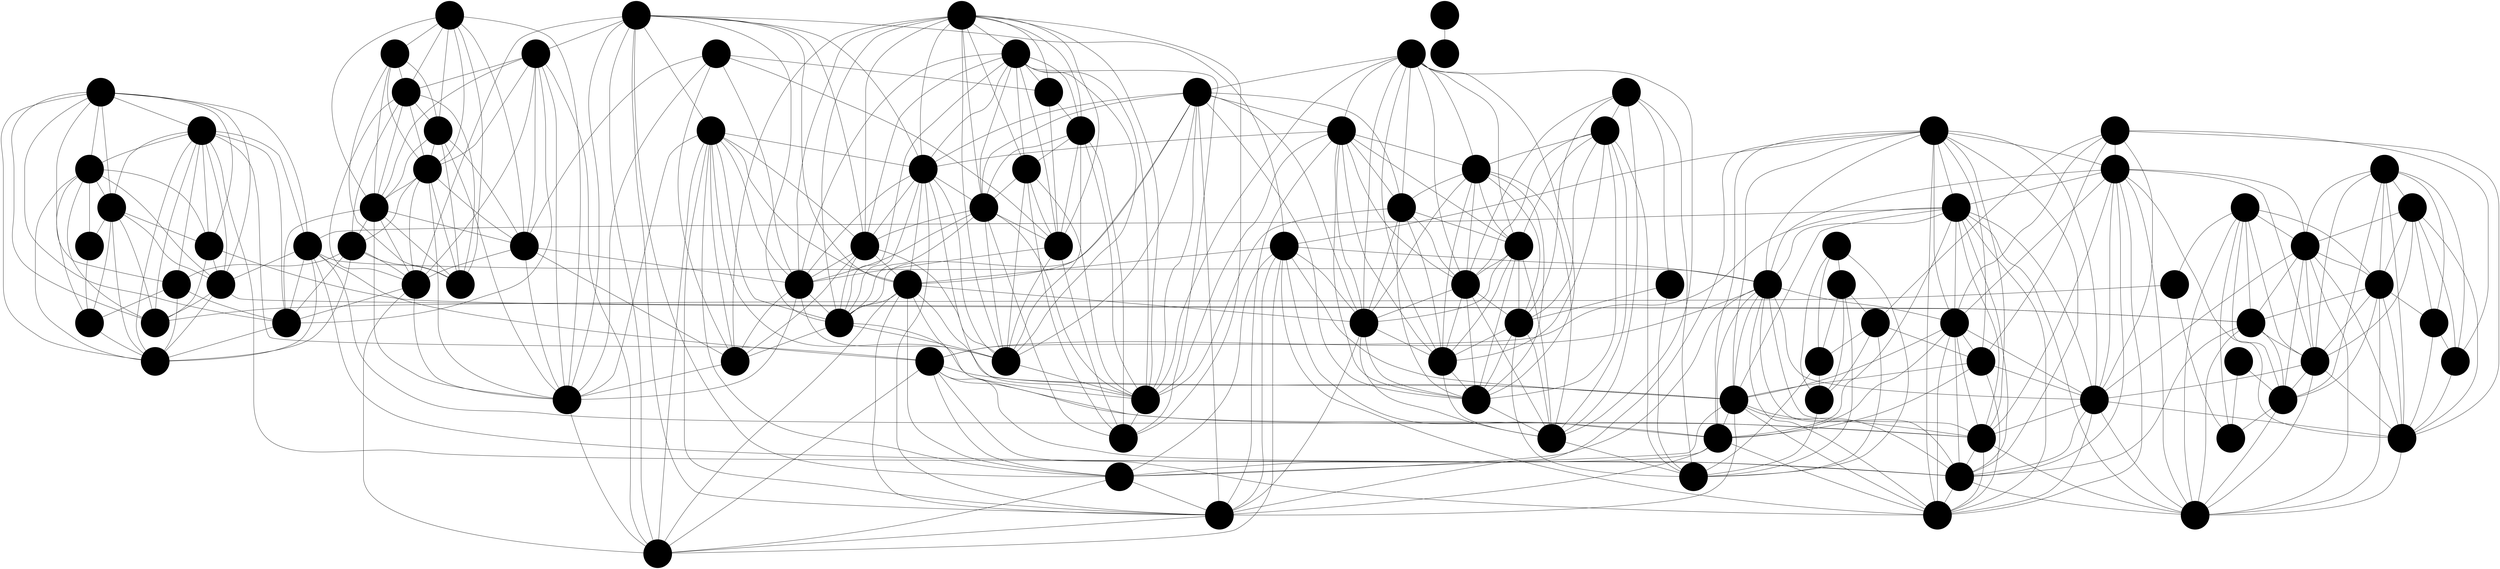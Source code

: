graph G 
{
node [shape=circle,style=filled, height=1.4, width=1.4, fontsize=8, color=black];
edge [weight=1.0] ;
0 [pos = " 184,87!"]
1 [pos = " 378,116!"]
2 [pos = " 194,336!"]
3 [pos = " 187,93!"]
4 [pos = " 250,222!"]
5 [pos = " 363,28!"]
6 [pos = " 291,60!"]
7 [pos = " 164,327!"]
8 [pos = " 141,227!"]
9 [pos = " 373,137!"]
10 [pos = " 12,169!"]
11 [pos = " 168,30!"]
12 [pos = " 183,331!"]
13 [pos = " 63,324!"]
14 [pos = " 68,336!"]
15 [pos = " 330,203!"]
16 [pos = " 23,259!"]
17 [pos = " 270,168!"]
18 [pos = " 194,57!"]
19 [pos = " 212,43!"]
20 [pos = " 230,174!"]
21 [pos = " 22,120!"]
22 [pos = " 185,138!"]
23 [pos = " 399,325!"]
24 [pos = " 316,371!"]
25 [pos = " 14,327!"]
26 [pos = " 92,181!"]
27 [pos = " 357,274!"]
28 [pos = " 63,371!"]
29 [pos = " 197,82!"]
30 [pos = " 306,126!"]
31 [pos = " 285,328!"]
32 [pos = " 337,106!"]
33 [pos = " 47,130!"]
34 [pos = " 114,258!"]
35 [pos = " 125,296!"]
36 [pos = " 383,146!"]
37 [pos = " 15,168!"]
38 [pos = " 235,365!"]
39 [pos = " 44,151!"]
40 [pos = " 288,9!"]
41 [pos = " 77,379!"]
42 [pos = " 189,385!"]
43 [pos = " 204,252!"]
44 [pos = " 355,400!"]
45 [pos = " 333,261!"]
46 [pos = " 77,169!"]
47 [pos = " 140,13!"]
48 [pos = " 227,187!"]
49 [pos = " 95,340!"]
50 [pos = " 396,171!"]
51 [pos = " 235,379!"]
52 [pos = " 268,202!"]
53 [pos = " 98,103!"]
54 [pos = " 118,93!"]
55 [pos = " 253,357!"]
56 [pos = " 102,281!"]
57 [pos = " 287,242!"]
58 [pos = " 266,90!"]
59 [pos = " 45,220!"]
60 [pos = " 41,330!"]
61 [pos = " 32,118!"]
62 [pos = " 98,172!"]
63 [pos = " 82,276!"]
64 [pos = " 310,128!"]
65 [pos = " 168,257!"]
66 [pos = " 298,354!"]
67 [pos = " 187,166!"]
68 [pos = " 107,284!"]
69 [pos = " 220,225!"]
70 [pos = " 329,72!"]
71 [pos = " 133,30!"]
72 [pos = " 304,20!"]
73 [pos = " 271,169!"]
74 [pos = " 109,316!"]
75 [pos = " 341,150!"]
76 [pos = " 197,324!"]
77 [pos = " 219,246!"]
78 [pos = " 47,252!"]
79 [pos = " 122,356!"]
80 [pos = " 380,289!"]
81 [pos = " 165,229!"]
82 [pos = " 242,351!"]
83 [pos = " 394,301!"]
84 [pos = " 235,165!"]
85 [pos = " 125,115!"]
86 [pos = " 188,257!"]
87 [pos = " 144,92!"]
88 [pos = " 228,366!"]
89 [pos = " 260,337!"]
90 [pos = " 233,152!"]
91 [pos = " 38,29!"]
92 [pos = " 76,208!"]
93 [pos = " 275,122!"]
94 [pos = " 59,396!"]
95 [pos = " 30,38!"]
96 [pos = " 236,194!"]
97 [pos = " 219,29!"]
98 [pos = " 144,212!"]
99 [pos = " 329,330!"]
	0 -- 3;
	0 -- 11;
	0 -- 18;
	0 -- 19;
	0 -- 22;
	0 -- 29;
	0 -- 54;
	0 -- 85;
	0 -- 87;
	0 -- 97;
	1 -- 9;
	1 -- 30;
	1 -- 32;
	1 -- 36;
	1 -- 50;
	1 -- 64;
	1 -- 70;
	1 -- 75;
	2 -- 7;
	2 -- 12;
	2 -- 38;
	2 -- 42;
	2 -- 51;
	2 -- 55;
	2 -- 76;
	2 -- 79;
	2 -- 82;
	2 -- 88;
	2 -- 89;
	3 -- 11;
	3 -- 18;
	3 -- 19;
	3 -- 22;
	3 -- 29;
	3 -- 54;
	3 -- 67;
	3 -- 85;
	3 -- 87;
	3 -- 90;
	3 -- 97;
	4 -- 17;
	4 -- 20;
	4 -- 43;
	4 -- 48;
	4 -- 52;
	4 -- 57;
	4 -- 69;
	4 -- 73;
	4 -- 77;
	4 -- 84;
	4 -- 86;
	4 -- 90;
	4 -- 96;
	5 -- 70;
	5 -- 72;
	6 -- 30;
	6 -- 32;
	6 -- 40;
	6 -- 58;
	6 -- 64;
	6 -- 70;
	6 -- 72;
	6 -- 93;
	7 -- 12;
	7 -- 35;
	7 -- 42;
	7 -- 49;
	7 -- 65;
	7 -- 68;
	7 -- 74;
	7 -- 76;
	7 -- 79;
	7 -- 86;
	7 -- 88;
	8 -- 26;
	8 -- 34;
	8 -- 35;
	8 -- 43;
	8 -- 56;
	8 -- 62;
	8 -- 65;
	8 -- 68;
	8 -- 81;
	8 -- 86;
	8 -- 92;
	8 -- 98;
	9 -- 30;
	9 -- 32;
	9 -- 36;
	9 -- 50;
	9 -- 64;
	9 -- 75;
	10 -- 21;
	10 -- 33;
	10 -- 37;
	10 -- 39;
	10 -- 46;
	10 -- 59;
	10 -- 61;
	10 -- 92;
	11 -- 18;
	11 -- 19;
	11 -- 29;
	11 -- 47;
	11 -- 71;
	11 -- 87;
	11 -- 97;
	12 -- 35;
	12 -- 38;
	12 -- 42;
	12 -- 51;
	12 -- 55;
	12 -- 76;
	12 -- 79;
	12 -- 82;
	12 -- 86;
	12 -- 88;
	13 -- 14;
	13 -- 25;
	13 -- 28;
	13 -- 35;
	13 -- 41;
	13 -- 49;
	13 -- 56;
	13 -- 60;
	13 -- 63;
	13 -- 68;
	13 -- 74;
	13 -- 78;
	13 -- 79;
	13 -- 94;
	14 -- 25;
	14 -- 28;
	14 -- 35;
	14 -- 41;
	14 -- 49;
	14 -- 56;
	14 -- 60;
	14 -- 63;
	14 -- 68;
	14 -- 74;
	14 -- 79;
	14 -- 94;
	15 -- 17;
	15 -- 45;
	15 -- 50;
	15 -- 52;
	15 -- 57;
	15 -- 73;
	15 -- 75;
	16 -- 25;
	16 -- 59;
	16 -- 60;
	16 -- 63;
	16 -- 78;
	16 -- 92;
	17 -- 20;
	17 -- 30;
	17 -- 48;
	17 -- 52;
	17 -- 64;
	17 -- 73;
	17 -- 75;
	17 -- 84;
	17 -- 90;
	17 -- 93;
	17 -- 96;
	18 -- 19;
	18 -- 29;
	18 -- 47;
	18 -- 71;
	18 -- 87;
	18 -- 97;
	19 -- 29;
	19 -- 58;
	19 -- 97;
	20 -- 22;
	20 -- 48;
	20 -- 52;
	20 -- 67;
	20 -- 69;
	20 -- 73;
	20 -- 77;
	20 -- 84;
	20 -- 90;
	20 -- 93;
	20 -- 96;
	21 -- 33;
	21 -- 37;
	21 -- 39;
	21 -- 46;
	21 -- 61;
	22 -- 29;
	22 -- 48;
	22 -- 67;
	22 -- 84;
	22 -- 85;
	22 -- 87;
	22 -- 90;
	23 -- 27;
	23 -- 80;
	23 -- 83;
	23 -- 99;
	24 -- 31;
	24 -- 44;
	24 -- 55;
	24 -- 66;
	24 -- 89;
	24 -- 99;
	25 -- 28;
	25 -- 60;
	26 -- 33;
	26 -- 39;
	26 -- 46;
	26 -- 59;
	26 -- 62;
	26 -- 85;
	26 -- 92;
	26 -- 98;
	27 -- 45;
	27 -- 80;
	27 -- 83;
	27 -- 99;
	28 -- 41;
	28 -- 49;
	28 -- 60;
	28 -- 74;
	28 -- 79;
	28 -- 94;
	29 -- 58;
	29 -- 87;
	29 -- 97;
	30 -- 32;
	30 -- 58;
	30 -- 64;
	30 -- 70;
	30 -- 73;
	30 -- 75;
	30 -- 93;
	31 -- 38;
	31 -- 51;
	31 -- 55;
	31 -- 66;
	31 -- 82;
	31 -- 88;
	31 -- 89;
	31 -- 99;
	32 -- 36;
	32 -- 58;
	32 -- 64;
	32 -- 70;
	32 -- 75;
	32 -- 93;
	33 -- 37;
	33 -- 39;
	33 -- 46;
	33 -- 53;
	33 -- 61;
	33 -- 62;
	34 -- 35;
	34 -- 56;
	34 -- 63;
	34 -- 65;
	34 -- 68;
	34 -- 74;
	34 -- 78;
	34 -- 81;
	34 -- 86;
	34 -- 92;
	34 -- 98;
	35 -- 49;
	35 -- 56;
	35 -- 63;
	35 -- 65;
	35 -- 68;
	35 -- 74;
	35 -- 79;
	35 -- 86;
	36 -- 50;
	36 -- 75;
	37 -- 39;
	37 -- 46;
	37 -- 59;
	37 -- 61;
	37 -- 92;
	38 -- 42;
	38 -- 51;
	38 -- 55;
	38 -- 66;
	38 -- 76;
	38 -- 82;
	38 -- 88;
	38 -- 89;
	39 -- 46;
	39 -- 53;
	39 -- 59;
	39 -- 61;
	39 -- 62;
	39 -- 92;
	40 -- 72;
	40 -- 97;
	41 -- 49;
	41 -- 60;
	41 -- 74;
	41 -- 79;
	41 -- 94;
	42 -- 51;
	42 -- 55;
	42 -- 76;
	42 -- 79;
	42 -- 82;
	42 -- 88;
	43 -- 48;
	43 -- 65;
	43 -- 69;
	43 -- 76;
	43 -- 77;
	43 -- 81;
	43 -- 86;
	43 -- 96;
	43 -- 98;
	44 -- 66;
	44 -- 99;
	45 -- 57;
	45 -- 80;
	45 -- 83;
	45 -- 99;
	46 -- 53;
	46 -- 59;
	46 -- 61;
	46 -- 62;
	46 -- 85;
	46 -- 92;
	47 -- 71;
	48 -- 52;
	48 -- 67;
	48 -- 69;
	48 -- 73;
	48 -- 77;
	48 -- 81;
	48 -- 84;
	48 -- 90;
	48 -- 96;
	49 -- 56;
	49 -- 60;
	49 -- 63;
	49 -- 68;
	49 -- 74;
	49 -- 79;
	49 -- 94;
	50 -- 75;
	51 -- 55;
	51 -- 66;
	51 -- 76;
	51 -- 82;
	51 -- 88;
	51 -- 89;
	52 -- 57;
	52 -- 69;
	52 -- 73;
	52 -- 77;
	52 -- 84;
	52 -- 90;
	52 -- 96;
	53 -- 54;
	53 -- 61;
	53 -- 62;
	53 -- 85;
	53 -- 87;
	54 -- 71;
	54 -- 85;
	54 -- 87;
	55 -- 66;
	55 -- 76;
	55 -- 82;
	55 -- 88;
	55 -- 89;
	56 -- 63;
	56 -- 65;
	56 -- 68;
	56 -- 74;
	56 -- 78;
	57 -- 69;
	57 -- 73;
	57 -- 77;
	57 -- 96;
	58 -- 64;
	58 -- 70;
	58 -- 90;
	58 -- 93;
	59 -- 62;
	59 -- 63;
	59 -- 78;
	59 -- 92;
	60 -- 63;
	60 -- 74;
	60 -- 94;
	62 -- 85;
	62 -- 92;
	62 -- 98;
	63 -- 68;
	63 -- 74;
	63 -- 78;
	63 -- 92;
	64 -- 70;
	64 -- 73;
	64 -- 75;
	64 -- 93;
	65 -- 68;
	65 -- 69;
	65 -- 76;
	65 -- 77;
	65 -- 81;
	65 -- 86;
	65 -- 98;
	66 -- 82;
	66 -- 88;
	66 -- 89;
	66 -- 99;
	67 -- 69;
	67 -- 81;
	67 -- 84;
	67 -- 90;
	67 -- 96;
	67 -- 98;
	68 -- 74;
	68 -- 78;
	68 -- 79;
	69 -- 77;
	69 -- 81;
	69 -- 84;
	69 -- 86;
	69 -- 90;
	69 -- 96;
	70 -- 72;
	70 -- 93;
	71 -- 87;
	73 -- 75;
	73 -- 84;
	73 -- 90;
	73 -- 93;
	73 -- 96;
	74 -- 79;
	75 -- 93;
	76 -- 82;
	76 -- 86;
	76 -- 88;
	76 -- 89;
	77 -- 81;
	77 -- 86;
	77 -- 96;
	78 -- 92;
	79 -- 94;
	80 -- 83;
	80 -- 99;
	81 -- 86;
	81 -- 98;
	82 -- 88;
	82 -- 89;
	83 -- 99;
	84 -- 90;
	84 -- 93;
	84 -- 96;
	85 -- 87;
	86 -- 98;
	88 -- 89;
	89 -- 99;
	90 -- 93;
	90 -- 96;
	91 -- 95;
	92 -- 98;
}